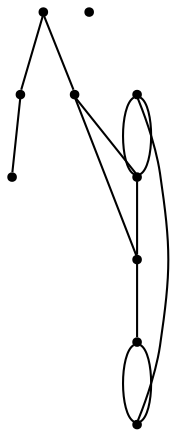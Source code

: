 graph {
  node [shape=point,comment="{\"directed\":false,\"doi\":\"10.1007/978-3-540-77537-9_27\",\"figure\":\"3 (4)\"}"]

  v0 [pos="1329.2843340851537,1419.6728054532139"]
  v1 [pos="1230.4900307766227,1338.0681614060834"]
  v2 [pos="1195.172111360417,1471.6417378304222"]
  v3 [pos="1191.202494155529,1472.309170996926"]
  v4 [pos="1180.1463687630585,1387.3152397641268"]
  v5 [pos="1098.8775784159816,1381.5813662060823"]
  v6 [pos="1094.3340900953424,1392.2628568267821"]
  v7 [pos="1256.6845001752986,1403.291849635731"]
  v8 [pos="1223.8548826084577,1341.921118750139"]
  v9 [pos="1127.9637996052586,1340.706633980491"]

  v4 -- v5 [id="-2",pos="1180.1463687630585,1387.3152397641268 1101.752628486101,1381.7840161895751 1101.752628486101,1381.7840161895751 1101.752628486101,1381.7840161895751 1101.798438919422,1384.514872392459 1100.6637191351317,1382.5716239943763 1098.8775784159816,1381.5813662060823"]
  v9 -- v8 [id="-4",pos="1127.9637996052586,1340.706633980491 1136.3242354991824,1339.8605126606335 1136.3242354991824,1339.8605126606335 1136.3242354991824,1339.8605126606335 1218.9815273551053,1341.5193645616012 1218.9815273551053,1341.5193645616012 1218.9815273551053,1341.5193645616012 1223.8548826084577,1341.921118750139 1223.8548826084577,1341.921118750139 1223.8548826084577,1341.921118750139"]
  v5 -- v6 [id="-12",pos="1098.8775784159816,1381.5813662060823 1097.9925825217751,1380.836889581698 1096.8513778137162,1380.4752264334938 1095.627264546239,1380.4752264334938 1092.2204953215842,1380.4752264334938 1089.4559629218522,1383.276232403842 1089.4559629218522,1386.7233014678955 1089.4559629218522,1390.1703705319492 1092.2204953215842,1392.9715037051114 1094.3340900953424,1392.2628568267821"]
  v3 -- v2 [id="-15",pos="1191.202494155529,1472.309170996926 1188.7190711381002,1471.7484610068097 1187.0284956111464,1469.447959595666 1187.0284956111464,1466.7523160552978 1187.0284956111464,1463.3053741940585 1189.793155262082,1460.5043682237103 1193.1997972355332,1460.5043682237103 1196.6064392089843,1460.5043682237103 1199.37109885992,1463.3053741940585 1199.37109885992,1466.7523160552978 1199.37109885992,1469.373593099198 1197.7725147159194,1471.6212293726423 1195.172111360417,1471.6417378304222"]
  v3 -- v2 [id="-16",pos="1191.202494155529,1472.309170996926 1191.7448897188272,1472.8673806316701 1192.4570860972196,1473.0005182925138 1193.1997972355332,1473.0005182925138 1194.015999990997,1473.0005182925138 1194.7953503108022,1472.8397289862019 1195.172111360417,1471.6417378304222"]
  v3 -- v6 [id="-5",pos="1191.202494155529,1472.309170996926 1094.3340900953424,1392.2628568267821 1094.3340900953424,1392.2628568267821 1094.3340900953424,1392.2628568267821"]
  v9 -- v0 [id="-8",pos="1127.9637996052586,1340.706633980491 1194.4006668445675,1467.0026511937922 1194.4006668445675,1467.0026511937922 1194.4006668445675,1467.0026511937922 1329.2843340851537,1419.6728054532139 1329.2843340851537,1419.6728054532139 1329.2843340851537,1419.6728054532139"]
  v0 -- v1 [id="-10",pos="1329.2843340851537,1419.6728054532139 1230.4900307766227,1338.0681614060834 1230.4900307766227,1338.0681614060834 1230.4900307766227,1338.0681614060834"]
  v4 -- v8 [id="-11",pos="1180.1463687630585,1387.3152397641268 1223.8548826084577,1341.921118750139 1223.8548826084577,1341.921118750139 1223.8548826084577,1341.921118750139"]
  v6 -- v5 [id="-14",pos="1094.3340900953424,1392.2628568267821 1099.0339065196902,1392.9715037051114 1101.798438919422,1390.1703705319492 1098.8775784159816,1381.5813662060823"]
  v8 -- v2 [id="-17",pos="1223.8548826084577,1341.921118750139 1227.4794899873955,1341.6903251439874 1227.4794899873955,1341.6903251439874 1227.4794899873955,1341.6903251439874 1195.172111360417,1471.6417378304222 1195.172111360417,1471.6417378304222 1195.172111360417,1471.6417378304222"]
  v2 -- v4 [id="-25",pos="1195.172111360417,1471.6417378304222 1180.1463687630585,1387.3152397641268 1180.1463687630585,1387.3152397641268 1180.1463687630585,1387.3152397641268"]
}